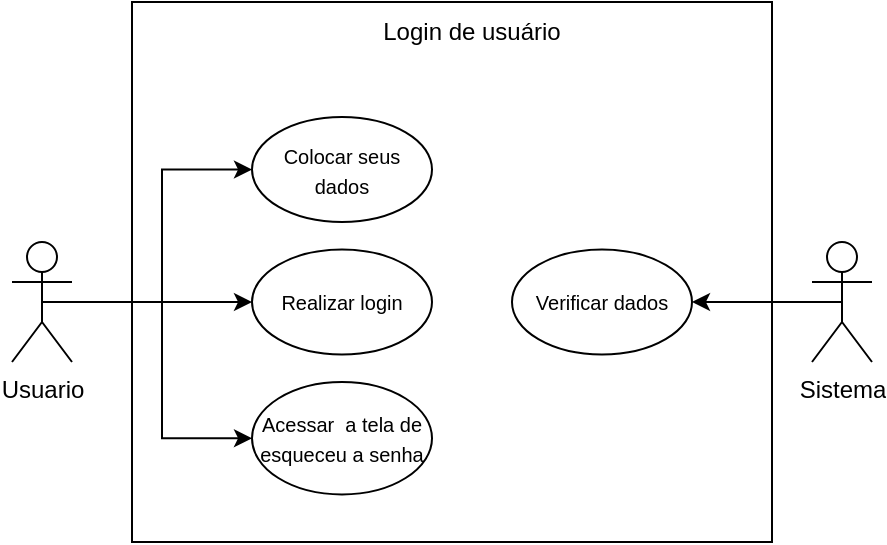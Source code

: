 <mxfile version="21.6.8">
  <diagram name="Página-1" id="ZgD2EFldvfIeDi5U4QJm">
    <mxGraphModel dx="544" dy="303" grid="1" gridSize="10" guides="1" tooltips="1" connect="1" arrows="1" fold="1" page="1" pageScale="1" pageWidth="827" pageHeight="1169" math="0" shadow="0">
      <root>
        <mxCell id="0" />
        <mxCell id="1" parent="0" />
        <mxCell id="AFptWTEWsAOrWrx-0OL2-1" value="" style="rounded=0;whiteSpace=wrap;html=1;" parent="1" vertex="1">
          <mxGeometry x="210" y="120" width="320" height="270" as="geometry" />
        </mxCell>
        <mxCell id="dod19LlcD0nBYo1cjK2C-36" style="edgeStyle=orthogonalEdgeStyle;rounded=0;orthogonalLoop=1;jettySize=auto;html=1;exitX=0.5;exitY=0.5;exitDx=0;exitDy=0;exitPerimeter=0;entryX=0;entryY=0.5;entryDx=0;entryDy=0;" parent="1" source="AFptWTEWsAOrWrx-0OL2-2" edge="1">
          <mxGeometry relative="1" as="geometry">
            <mxPoint x="270" y="270" as="targetPoint" />
          </mxGeometry>
        </mxCell>
        <mxCell id="dod19LlcD0nBYo1cjK2C-37" style="edgeStyle=orthogonalEdgeStyle;rounded=0;orthogonalLoop=1;jettySize=auto;html=1;exitX=0.5;exitY=0.5;exitDx=0;exitDy=0;exitPerimeter=0;entryX=0;entryY=0.5;entryDx=0;entryDy=0;" parent="1" source="AFptWTEWsAOrWrx-0OL2-2" target="Rk4SEtnYa_h4iwb5kXYb-1" edge="1">
          <mxGeometry relative="1" as="geometry">
            <mxPoint x="270" y="210" as="targetPoint" />
          </mxGeometry>
        </mxCell>
        <mxCell id="Rk4SEtnYa_h4iwb5kXYb-6" style="edgeStyle=orthogonalEdgeStyle;rounded=0;orthogonalLoop=1;jettySize=auto;html=1;exitX=0.5;exitY=0.5;exitDx=0;exitDy=0;exitPerimeter=0;entryX=0;entryY=0.5;entryDx=0;entryDy=0;" parent="1" source="AFptWTEWsAOrWrx-0OL2-2" target="Rk4SEtnYa_h4iwb5kXYb-5" edge="1">
          <mxGeometry relative="1" as="geometry" />
        </mxCell>
        <mxCell id="AFptWTEWsAOrWrx-0OL2-2" value="Usuario" style="shape=umlActor;verticalLabelPosition=bottom;verticalAlign=top;html=1;outlineConnect=0;" parent="1" vertex="1">
          <mxGeometry x="150" y="240" width="30" height="60" as="geometry" />
        </mxCell>
        <mxCell id="AFptWTEWsAOrWrx-0OL2-17" value="Login de usuário" style="text;html=1;strokeColor=none;fillColor=none;align=center;verticalAlign=middle;whiteSpace=wrap;rounded=0;" parent="1" vertex="1">
          <mxGeometry x="300" y="120" width="160" height="30" as="geometry" />
        </mxCell>
        <mxCell id="dod19LlcD0nBYo1cjK2C-43" style="edgeStyle=orthogonalEdgeStyle;rounded=0;orthogonalLoop=1;jettySize=auto;html=1;exitX=0.5;exitY=0.5;exitDx=0;exitDy=0;exitPerimeter=0;entryX=1;entryY=0.5;entryDx=0;entryDy=0;" parent="1" source="dod19LlcD0nBYo1cjK2C-41" edge="1" target="Rk4SEtnYa_h4iwb5kXYb-9">
          <mxGeometry relative="1" as="geometry">
            <mxPoint x="530" y="270" as="targetPoint" />
          </mxGeometry>
        </mxCell>
        <mxCell id="dod19LlcD0nBYo1cjK2C-41" value="Sistema" style="shape=umlActor;verticalLabelPosition=bottom;verticalAlign=top;html=1;outlineConnect=0;" parent="1" vertex="1">
          <mxGeometry x="550" y="240" width="30" height="60" as="geometry" />
        </mxCell>
        <mxCell id="Rk4SEtnYa_h4iwb5kXYb-1" value="&lt;font style=&quot;font-size: 10px;&quot;&gt;Colocar seus&lt;br style=&quot;&quot;&gt;dados&lt;/font&gt;" style="ellipse;whiteSpace=wrap;html=1;" parent="1" vertex="1">
          <mxGeometry x="270" y="177.5" width="90" height="52.5" as="geometry" />
        </mxCell>
        <mxCell id="Rk4SEtnYa_h4iwb5kXYb-2" value="&lt;font style=&quot;font-size: 10px;&quot;&gt;Realizar login&lt;/font&gt;" style="ellipse;whiteSpace=wrap;html=1;" parent="1" vertex="1">
          <mxGeometry x="270" y="243.75" width="90" height="52.5" as="geometry" />
        </mxCell>
        <mxCell id="Rk4SEtnYa_h4iwb5kXYb-5" value="&lt;font style=&quot;font-size: 10px;&quot;&gt;Acessar&amp;nbsp; a tela de&lt;br style=&quot;&quot;&gt;esqueceu a senha&lt;/font&gt;" style="ellipse;whiteSpace=wrap;html=1;" parent="1" vertex="1">
          <mxGeometry x="270" y="310" width="90" height="56.25" as="geometry" />
        </mxCell>
        <mxCell id="Rk4SEtnYa_h4iwb5kXYb-9" value="&lt;font style=&quot;font-size: 10px;&quot;&gt;Verificar dados&lt;/font&gt;" style="ellipse;whiteSpace=wrap;html=1;" parent="1" vertex="1">
          <mxGeometry x="400" y="243.75" width="90" height="52.5" as="geometry" />
        </mxCell>
      </root>
    </mxGraphModel>
  </diagram>
</mxfile>
